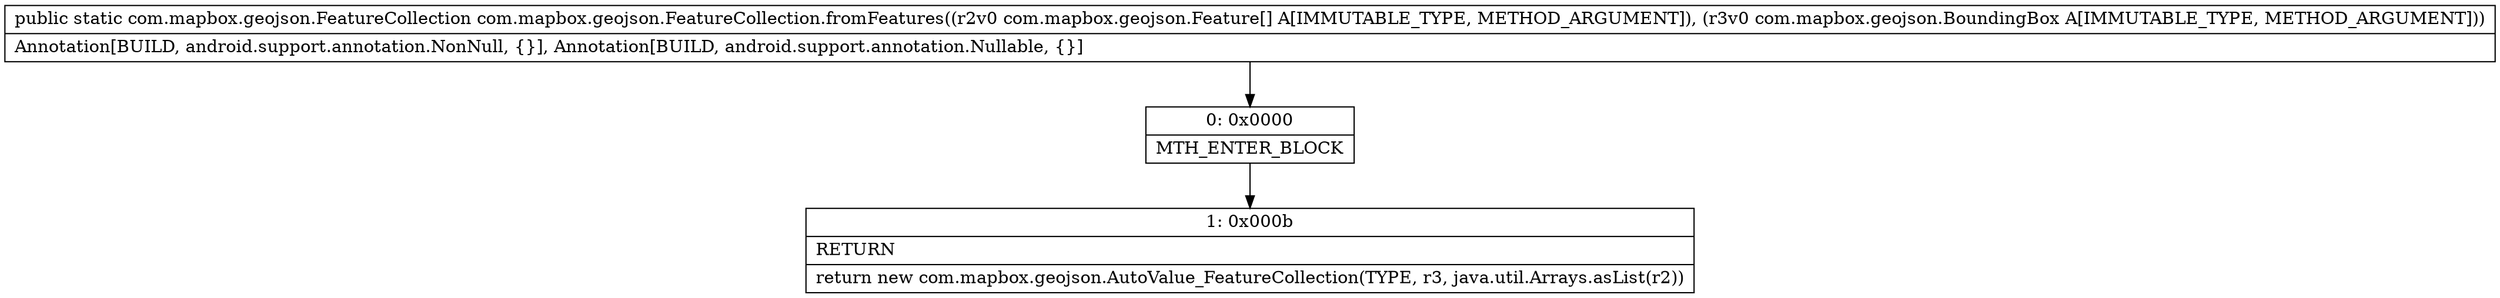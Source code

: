 digraph "CFG forcom.mapbox.geojson.FeatureCollection.fromFeatures([Lcom\/mapbox\/geojson\/Feature;Lcom\/mapbox\/geojson\/BoundingBox;)Lcom\/mapbox\/geojson\/FeatureCollection;" {
Node_0 [shape=record,label="{0\:\ 0x0000|MTH_ENTER_BLOCK\l}"];
Node_1 [shape=record,label="{1\:\ 0x000b|RETURN\l|return new com.mapbox.geojson.AutoValue_FeatureCollection(TYPE, r3, java.util.Arrays.asList(r2))\l}"];
MethodNode[shape=record,label="{public static com.mapbox.geojson.FeatureCollection com.mapbox.geojson.FeatureCollection.fromFeatures((r2v0 com.mapbox.geojson.Feature[] A[IMMUTABLE_TYPE, METHOD_ARGUMENT]), (r3v0 com.mapbox.geojson.BoundingBox A[IMMUTABLE_TYPE, METHOD_ARGUMENT]))  | Annotation[BUILD, android.support.annotation.NonNull, \{\}], Annotation[BUILD, android.support.annotation.Nullable, \{\}]\l}"];
MethodNode -> Node_0;
Node_0 -> Node_1;
}

